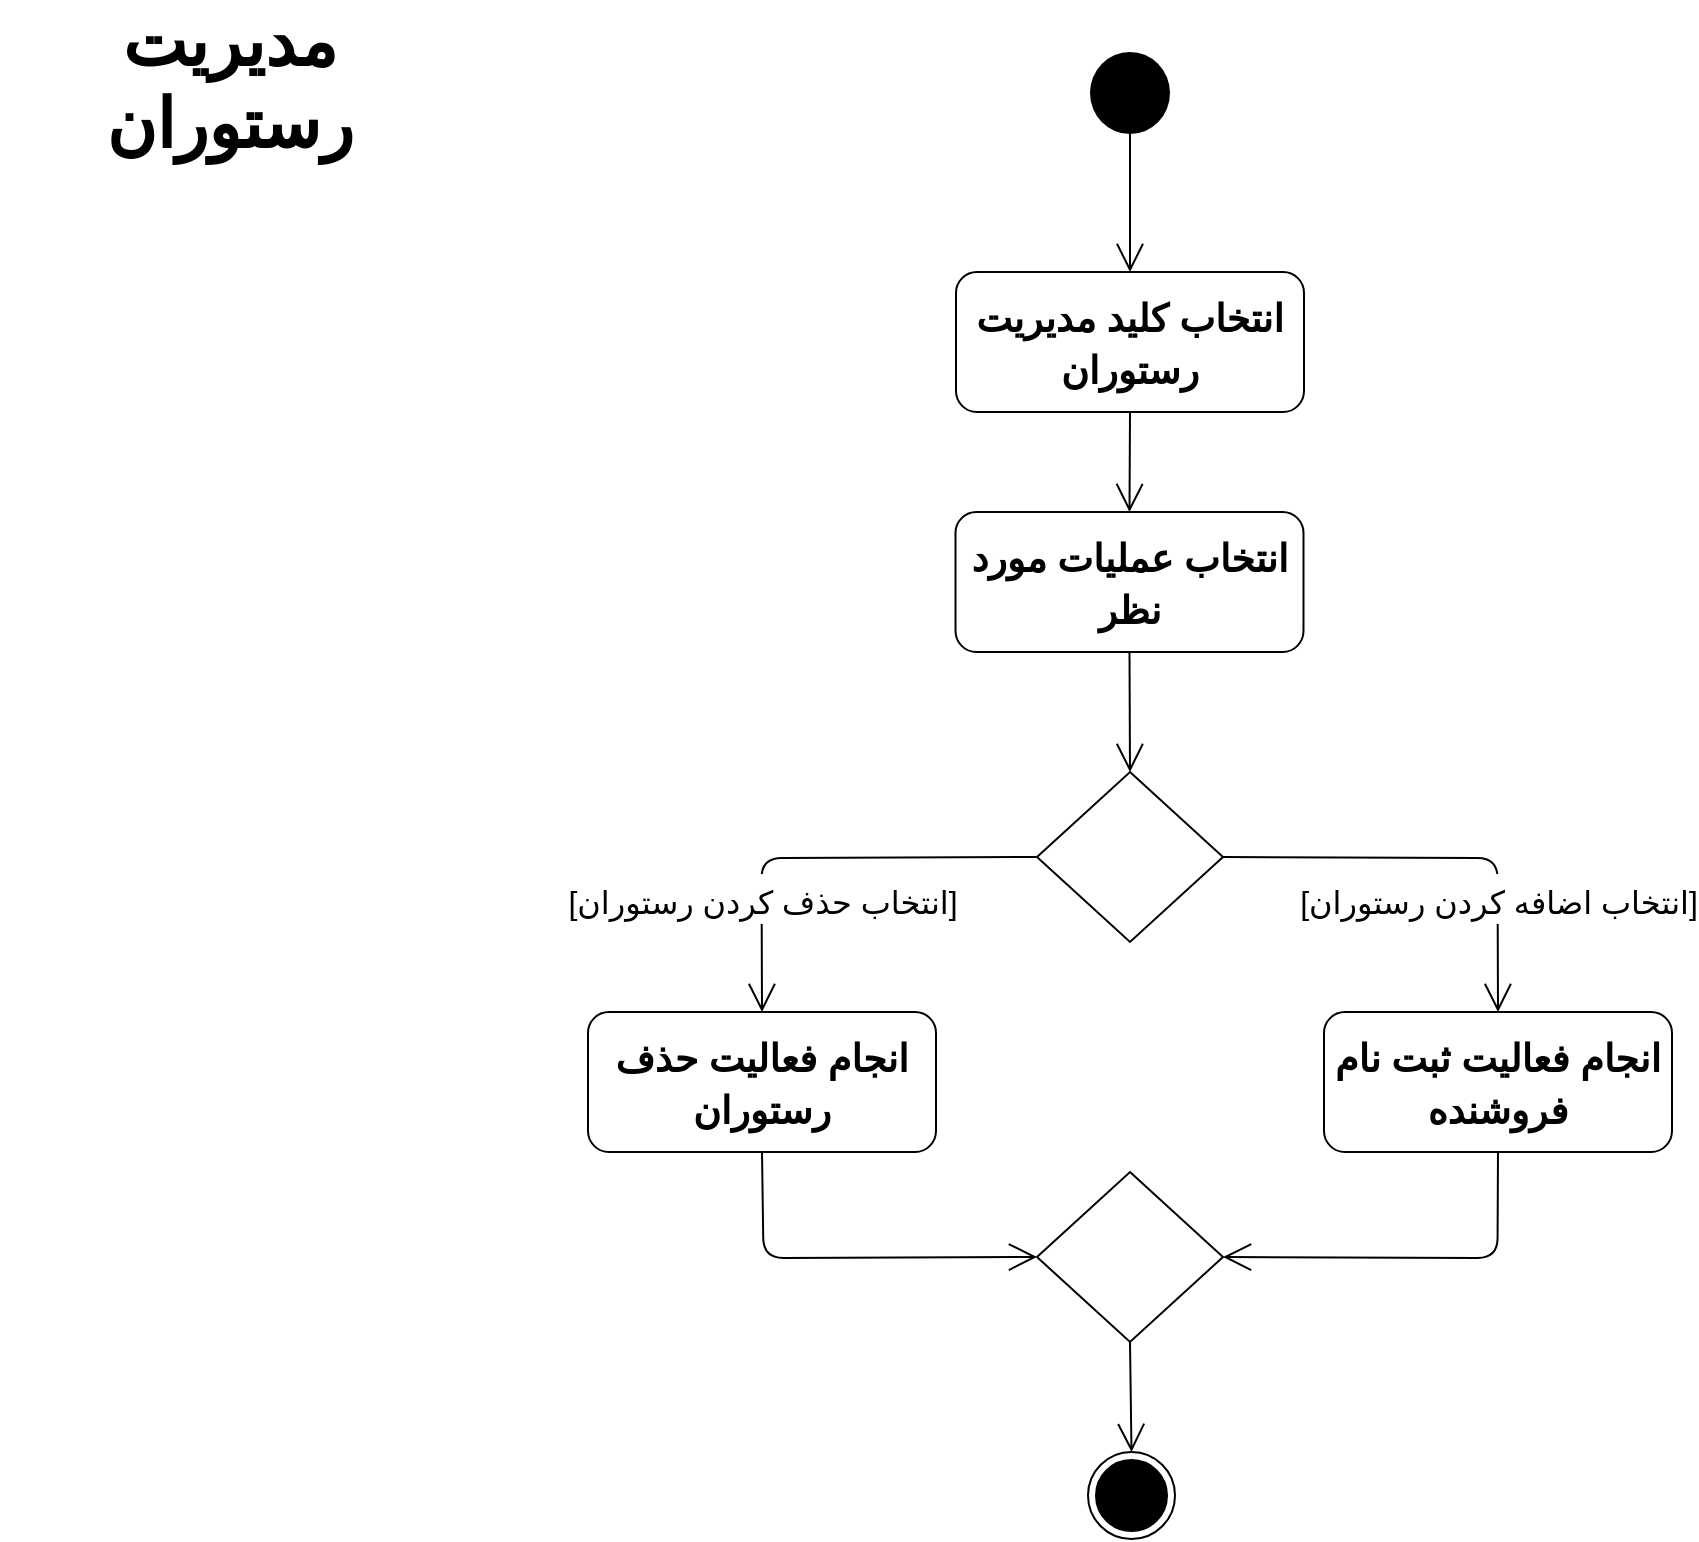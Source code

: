 <mxfile version="14.0.1" type="github">
  <diagram name="Page-1" id="e7e014a7-5840-1c2e-5031-d8a46d1fe8dd">
    <mxGraphModel dx="1806" dy="909" grid="1" gridSize="10" guides="1" tooltips="1" connect="1" arrows="1" fold="1" page="1" pageScale="1" pageWidth="1169" pageHeight="826" background="#ffffff" math="0" shadow="0">
      <root>
        <mxCell id="0" />
        <mxCell id="1" parent="0" />
        <mxCell id="zklzWbhGourd4f5qVYVP-41" value="" style="ellipse;fillColor=#000000;strokeColor=none;aspect=fixed;" parent="1" vertex="1">
          <mxGeometry x="565" y="40" width="40" height="41.03" as="geometry" />
        </mxCell>
        <mxCell id="zklzWbhGourd4f5qVYVP-42" value="" style="endArrow=open;endFill=1;endSize=12;html=1;fontSize=21;exitX=0.5;exitY=1;exitDx=0;exitDy=0;entryX=0.5;entryY=0;entryDx=0;entryDy=0;" parent="1" source="zklzWbhGourd4f5qVYVP-41" target="zklzWbhGourd4f5qVYVP-44" edge="1">
          <mxGeometry width="160" relative="1" as="geometry">
            <mxPoint x="586.75" y="413" as="sourcePoint" />
            <mxPoint x="586.75" y="483" as="targetPoint" />
          </mxGeometry>
        </mxCell>
        <mxCell id="zklzWbhGourd4f5qVYVP-43" value="" style="endArrow=open;endFill=1;endSize=12;html=1;fontSize=21;exitX=0.5;exitY=1;exitDx=0;exitDy=0;entryX=0.5;entryY=0;entryDx=0;entryDy=0;" parent="1" source="zklzWbhGourd4f5qVYVP-57" target="zklzWbhGourd4f5qVYVP-50" edge="1">
          <mxGeometry width="160" relative="1" as="geometry">
            <mxPoint x="586.75" y="440" as="sourcePoint" />
            <mxPoint x="586.75" y="510" as="targetPoint" />
          </mxGeometry>
        </mxCell>
        <mxCell id="zklzWbhGourd4f5qVYVP-44" value="&lt;span style=&quot;font-size: 19px&quot;&gt;انتخاب کلید مدیریت رستوران&lt;/span&gt;" style="shape=rect;html=1;rounded=1;whiteSpace=wrap;align=center;fontSize=21;fontStyle=1" parent="1" vertex="1">
          <mxGeometry x="498" y="150" width="174" height="70" as="geometry" />
        </mxCell>
        <mxCell id="zklzWbhGourd4f5qVYVP-45" value="" style="ellipse;html=1;shape=endState;fillColor=#000000;strokeColor=#000000;aspect=fixed;" parent="1" vertex="1">
          <mxGeometry x="564" y="740" width="43.5" height="43.5" as="geometry" />
        </mxCell>
        <mxCell id="zklzWbhGourd4f5qVYVP-46" value="&lt;span style=&quot;font-size: 19px&quot;&gt;انجام فعالیت ثبت نام فروشنده&lt;br&gt;&lt;/span&gt;" style="shape=rect;html=1;rounded=1;whiteSpace=wrap;align=center;fontSize=21;fontStyle=1" parent="1" vertex="1">
          <mxGeometry x="682" y="520" width="174" height="70" as="geometry" />
        </mxCell>
        <mxCell id="zklzWbhGourd4f5qVYVP-47" value="" style="endArrow=open;endFill=1;endSize=12;html=1;fontSize=21;entryX=0.5;entryY=0;entryDx=0;entryDy=0;exitX=0.5;exitY=1;exitDx=0;exitDy=0;" parent="1" source="zklzWbhGourd4f5qVYVP-54" target="zklzWbhGourd4f5qVYVP-45" edge="1">
          <mxGeometry width="160" relative="1" as="geometry">
            <mxPoint x="600.75" y="620" as="sourcePoint" />
            <mxPoint x="584.75" y="723" as="targetPoint" />
          </mxGeometry>
        </mxCell>
        <mxCell id="zklzWbhGourd4f5qVYVP-49" value="" style="endArrow=open;endFill=1;endSize=12;html=1;fontSize=21;exitX=0.5;exitY=1;exitDx=0;exitDy=0;entryX=0.5;entryY=0;entryDx=0;entryDy=0;" parent="1" source="zklzWbhGourd4f5qVYVP-44" target="zklzWbhGourd4f5qVYVP-57" edge="1">
          <mxGeometry width="160" relative="1" as="geometry">
            <mxPoint x="583.25" y="240" as="sourcePoint" />
            <mxPoint x="586.75" y="240" as="targetPoint" />
          </mxGeometry>
        </mxCell>
        <mxCell id="zklzWbhGourd4f5qVYVP-50" value="" style="rhombus;" parent="1" vertex="1">
          <mxGeometry x="538.5" y="400" width="93" height="85" as="geometry" />
        </mxCell>
        <mxCell id="zklzWbhGourd4f5qVYVP-51" value="&lt;font style=&quot;font-size: 16px&quot;&gt;[انتخاب حذف کردن رستوران]&lt;/font&gt;" style="endArrow=open;endFill=1;endSize=12;html=1;fontSize=21;exitX=0;exitY=0.5;exitDx=0;exitDy=0;entryX=0.5;entryY=0;entryDx=0;entryDy=0;" parent="1" source="zklzWbhGourd4f5qVYVP-50" target="zklzWbhGourd4f5qVYVP-53" edge="1">
          <mxGeometry x="0.466" width="160" relative="1" as="geometry">
            <mxPoint x="596.75" y="320" as="sourcePoint" />
            <mxPoint x="596.75" y="380" as="targetPoint" />
            <Array as="points">
              <mxPoint x="400.75" y="443" />
            </Array>
            <mxPoint as="offset" />
          </mxGeometry>
        </mxCell>
        <mxCell id="zklzWbhGourd4f5qVYVP-52" value="&lt;font style=&quot;font-size: 16px&quot;&gt;[انتخاب اضافه کردن رستوران]&lt;/font&gt;" style="endArrow=open;endFill=1;endSize=12;html=1;fontSize=21;exitX=1;exitY=0.5;exitDx=0;exitDy=0;entryX=0.5;entryY=0;entryDx=0;entryDy=0;" parent="1" source="zklzWbhGourd4f5qVYVP-50" target="zklzWbhGourd4f5qVYVP-46" edge="1">
          <mxGeometry x="0.465" width="160" relative="1" as="geometry">
            <mxPoint x="662.75" y="340" as="sourcePoint" />
            <mxPoint x="772.75" y="630" as="targetPoint" />
            <Array as="points">
              <mxPoint x="768.75" y="443" />
            </Array>
            <mxPoint as="offset" />
          </mxGeometry>
        </mxCell>
        <mxCell id="zklzWbhGourd4f5qVYVP-53" value="&lt;span style=&quot;font-size: 19px&quot;&gt;انجام فعالیت حذف رستوران&lt;/span&gt;" style="shape=rect;html=1;rounded=1;whiteSpace=wrap;align=center;fontSize=21;fontStyle=1" parent="1" vertex="1">
          <mxGeometry x="314" y="520" width="174" height="70" as="geometry" />
        </mxCell>
        <mxCell id="zklzWbhGourd4f5qVYVP-54" value="" style="rhombus;" parent="1" vertex="1">
          <mxGeometry x="538.5" y="600" width="93" height="85" as="geometry" />
        </mxCell>
        <mxCell id="zklzWbhGourd4f5qVYVP-55" value="" style="endArrow=open;endFill=1;endSize=12;html=1;fontSize=21;exitX=0.5;exitY=1;exitDx=0;exitDy=0;entryX=1;entryY=0.5;entryDx=0;entryDy=0;" parent="1" source="zklzWbhGourd4f5qVYVP-46" target="zklzWbhGourd4f5qVYVP-54" edge="1">
          <mxGeometry width="160" relative="1" as="geometry">
            <mxPoint x="634.5" y="782.5" as="sourcePoint" />
            <mxPoint x="776" y="710" as="targetPoint" />
            <Array as="points">
              <mxPoint x="768.75" y="643" />
            </Array>
          </mxGeometry>
        </mxCell>
        <mxCell id="zklzWbhGourd4f5qVYVP-56" value="" style="endArrow=open;endFill=1;endSize=12;html=1;fontSize=21;exitX=0.5;exitY=1;exitDx=0;exitDy=0;entryX=0;entryY=0.5;entryDx=0;entryDy=0;" parent="1" source="zklzWbhGourd4f5qVYVP-53" target="zklzWbhGourd4f5qVYVP-54" edge="1">
          <mxGeometry width="160" relative="1" as="geometry">
            <mxPoint x="780.58" y="640" as="sourcePoint" />
            <mxPoint x="780.58" y="710" as="targetPoint" />
            <Array as="points">
              <mxPoint x="401.75" y="643" />
            </Array>
          </mxGeometry>
        </mxCell>
        <mxCell id="zklzWbhGourd4f5qVYVP-57" value="&lt;span style=&quot;font-size: 19px&quot;&gt;انتخاب عملیات مورد نظر&lt;/span&gt;" style="shape=rect;html=1;rounded=1;whiteSpace=wrap;align=center;fontSize=21;fontStyle=1" parent="1" vertex="1">
          <mxGeometry x="497.75" y="270" width="174" height="70" as="geometry" />
        </mxCell>
        <mxCell id="zklzWbhGourd4f5qVYVP-59" value="&lt;b&gt;&lt;font style=&quot;font-size: 34px&quot;&gt;مدیریت رستوران&lt;/font&gt;&lt;/b&gt;" style="text;html=1;strokeColor=none;fillColor=none;align=center;verticalAlign=middle;whiteSpace=wrap;rounded=0;" parent="1" vertex="1">
          <mxGeometry x="20" y="20" width="230" height="70" as="geometry" />
        </mxCell>
      </root>
    </mxGraphModel>
  </diagram>
</mxfile>
